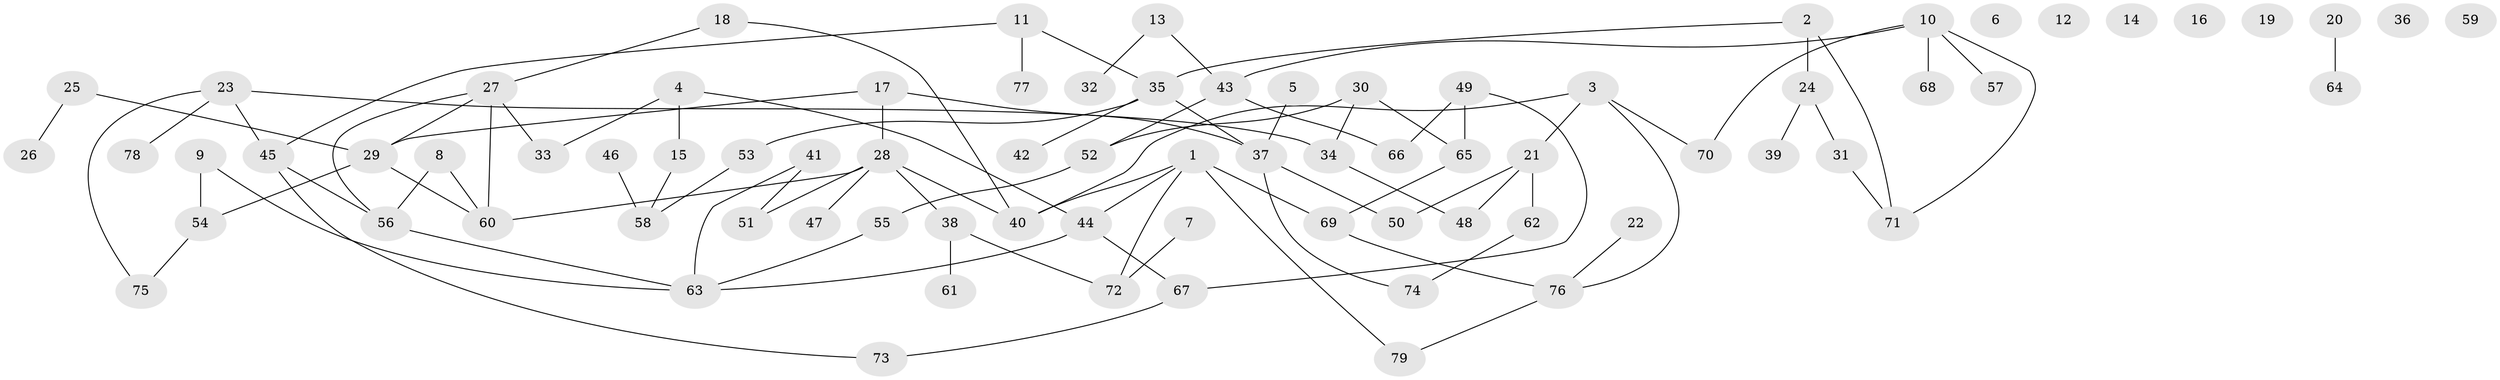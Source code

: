 // Generated by graph-tools (version 1.1) at 2025/00/03/09/25 03:00:42]
// undirected, 79 vertices, 95 edges
graph export_dot {
graph [start="1"]
  node [color=gray90,style=filled];
  1;
  2;
  3;
  4;
  5;
  6;
  7;
  8;
  9;
  10;
  11;
  12;
  13;
  14;
  15;
  16;
  17;
  18;
  19;
  20;
  21;
  22;
  23;
  24;
  25;
  26;
  27;
  28;
  29;
  30;
  31;
  32;
  33;
  34;
  35;
  36;
  37;
  38;
  39;
  40;
  41;
  42;
  43;
  44;
  45;
  46;
  47;
  48;
  49;
  50;
  51;
  52;
  53;
  54;
  55;
  56;
  57;
  58;
  59;
  60;
  61;
  62;
  63;
  64;
  65;
  66;
  67;
  68;
  69;
  70;
  71;
  72;
  73;
  74;
  75;
  76;
  77;
  78;
  79;
  1 -- 40;
  1 -- 44;
  1 -- 69;
  1 -- 72;
  1 -- 79;
  2 -- 24;
  2 -- 35;
  2 -- 71;
  3 -- 21;
  3 -- 40;
  3 -- 70;
  3 -- 76;
  4 -- 15;
  4 -- 33;
  4 -- 44;
  5 -- 37;
  7 -- 72;
  8 -- 56;
  8 -- 60;
  9 -- 54;
  9 -- 63;
  10 -- 43;
  10 -- 57;
  10 -- 68;
  10 -- 70;
  10 -- 71;
  11 -- 35;
  11 -- 45;
  11 -- 77;
  13 -- 32;
  13 -- 43;
  15 -- 58;
  17 -- 28;
  17 -- 29;
  17 -- 37;
  18 -- 27;
  18 -- 40;
  20 -- 64;
  21 -- 48;
  21 -- 50;
  21 -- 62;
  22 -- 76;
  23 -- 34;
  23 -- 45;
  23 -- 75;
  23 -- 78;
  24 -- 31;
  24 -- 39;
  25 -- 26;
  25 -- 29;
  27 -- 29;
  27 -- 33;
  27 -- 56;
  27 -- 60;
  28 -- 38;
  28 -- 40;
  28 -- 47;
  28 -- 51;
  28 -- 60;
  29 -- 54;
  29 -- 60;
  30 -- 34;
  30 -- 52;
  30 -- 65;
  31 -- 71;
  34 -- 48;
  35 -- 37;
  35 -- 42;
  35 -- 53;
  37 -- 50;
  37 -- 74;
  38 -- 61;
  38 -- 72;
  41 -- 51;
  41 -- 63;
  43 -- 52;
  43 -- 66;
  44 -- 63;
  44 -- 67;
  45 -- 56;
  45 -- 73;
  46 -- 58;
  49 -- 65;
  49 -- 66;
  49 -- 67;
  52 -- 55;
  53 -- 58;
  54 -- 75;
  55 -- 63;
  56 -- 63;
  62 -- 74;
  65 -- 69;
  67 -- 73;
  69 -- 76;
  76 -- 79;
}
